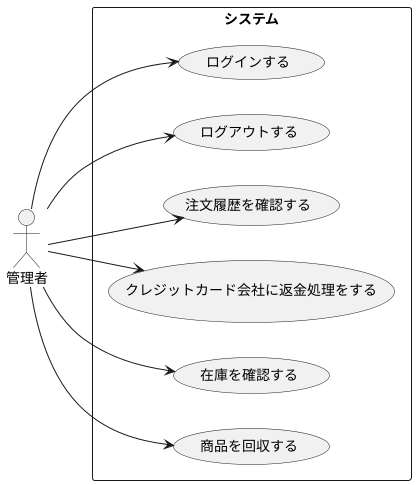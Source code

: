 @startuml 注文管理システム
left to right direction

actor 管理者

rectangle システム {

  usecase "ログインする" as Admin_Login
  usecase "ログアウトする" as Admin_Logout
  usecase "注文履歴を確認する" as Admin_CheckHistory
  usecase "クレジットカード会社に返金処理をする" as Admin_Refund
  usecase "在庫を確認する" as Admin_CheckStock
  usecase "商品を回収する" as Admin_Collect

}

管理者 --> Admin_Login
管理者 --> Admin_Logout
管理者 --> Admin_CheckHistory
管理者 --> Admin_Refund
管理者 --> Admin_CheckStock
管理者 --> Admin_Collect

@enduml

